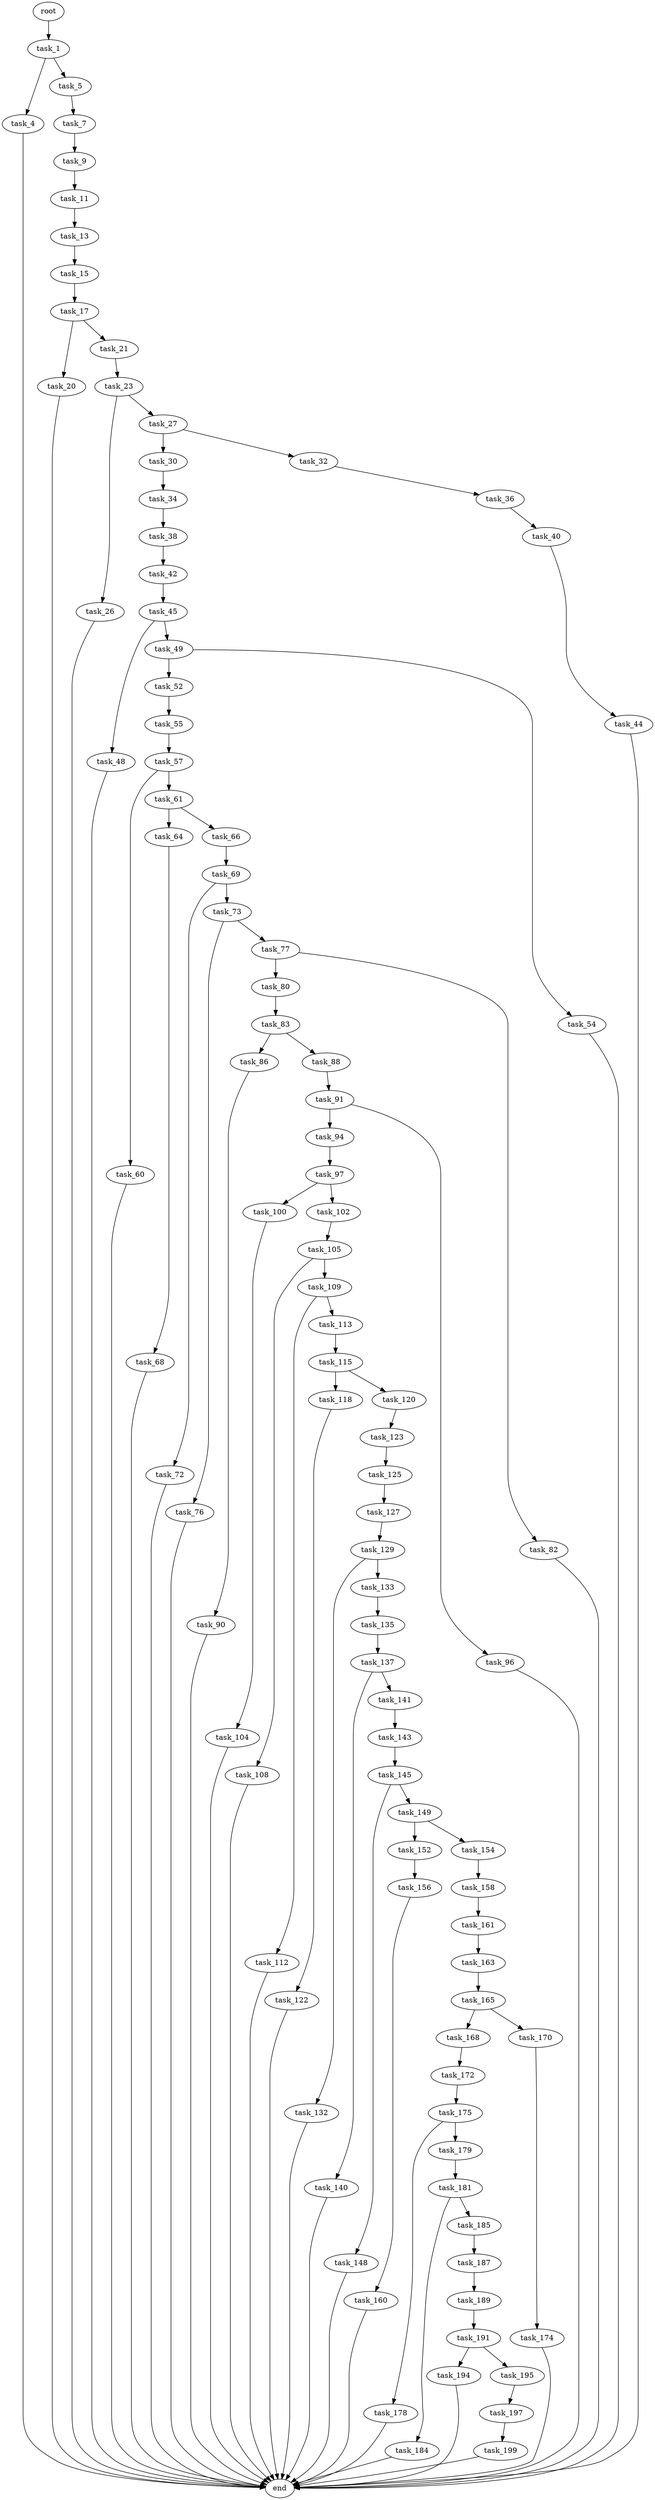 digraph G {
  root [size="0.000000"];
  task_1 [size="1647323103.000000"];
  task_4 [size="1003577243960.000000"];
  task_5 [size="231928233984.000000"];
  end [size="0.000000"];
  task_7 [size="6776079990.000000"];
  task_9 [size="28991029248.000000"];
  task_11 [size="729924414225.000000"];
  task_13 [size="549755813888.000000"];
  task_15 [size="68719476736.000000"];
  task_17 [size="215611949508.000000"];
  task_20 [size="331044178817.000000"];
  task_21 [size="134217728000.000000"];
  task_23 [size="930325485422.000000"];
  task_26 [size="1073741824000.000000"];
  task_27 [size="467769893968.000000"];
  task_30 [size="29271133630.000000"];
  task_32 [size="70188529038.000000"];
  task_34 [size="68719476736.000000"];
  task_36 [size="368293445632.000000"];
  task_38 [size="790673743.000000"];
  task_40 [size="185546704164.000000"];
  task_42 [size="4283427710.000000"];
  task_44 [size="32927087722.000000"];
  task_45 [size="2607074777.000000"];
  task_48 [size="131835928693.000000"];
  task_49 [size="68719476736.000000"];
  task_52 [size="17608886625.000000"];
  task_54 [size="231928233984.000000"];
  task_55 [size="14244646526.000000"];
  task_57 [size="231928233984.000000"];
  task_60 [size="368293445632.000000"];
  task_61 [size="2564118001.000000"];
  task_64 [size="759102237273.000000"];
  task_66 [size="387808494.000000"];
  task_68 [size="7039207942.000000"];
  task_69 [size="68719476736.000000"];
  task_72 [size="368293445632.000000"];
  task_73 [size="583808510364.000000"];
  task_76 [size="179521960540.000000"];
  task_77 [size="68719476736.000000"];
  task_80 [size="7431392387.000000"];
  task_82 [size="28991029248.000000"];
  task_83 [size="192734584563.000000"];
  task_86 [size="9767458073.000000"];
  task_88 [size="672414561233.000000"];
  task_90 [size="35559548562.000000"];
  task_91 [size="851360613844.000000"];
  task_94 [size="1861074552.000000"];
  task_96 [size="368293445632.000000"];
  task_97 [size="8535992326.000000"];
  task_100 [size="37655462562.000000"];
  task_102 [size="212105098203.000000"];
  task_104 [size="103867855886.000000"];
  task_105 [size="186821486316.000000"];
  task_108 [size="101929182120.000000"];
  task_109 [size="782757789696.000000"];
  task_112 [size="28991029248.000000"];
  task_113 [size="8589934592.000000"];
  task_115 [size="24054669179.000000"];
  task_118 [size="63522654081.000000"];
  task_120 [size="549755813888.000000"];
  task_122 [size="151718618189.000000"];
  task_123 [size="1073741824000.000000"];
  task_125 [size="28991029248.000000"];
  task_127 [size="3117946287.000000"];
  task_129 [size="223980215663.000000"];
  task_132 [size="1073741824000.000000"];
  task_133 [size="16442002070.000000"];
  task_135 [size="2997942534.000000"];
  task_137 [size="1696664375.000000"];
  task_140 [size="407655789783.000000"];
  task_141 [size="368293445632.000000"];
  task_143 [size="45797566917.000000"];
  task_145 [size="28991029248.000000"];
  task_148 [size="8589934592.000000"];
  task_149 [size="56519635806.000000"];
  task_152 [size="549755813888.000000"];
  task_154 [size="123580613040.000000"];
  task_156 [size="482904957828.000000"];
  task_158 [size="4706919018.000000"];
  task_160 [size="13946094997.000000"];
  task_161 [size="13973980043.000000"];
  task_163 [size="222945338616.000000"];
  task_165 [size="6381543313.000000"];
  task_168 [size="516712551004.000000"];
  task_170 [size="292371699.000000"];
  task_172 [size="12757905166.000000"];
  task_174 [size="587263682564.000000"];
  task_175 [size="8589934592.000000"];
  task_178 [size="27054596272.000000"];
  task_179 [size="742464170760.000000"];
  task_181 [size="782757789696.000000"];
  task_184 [size="435590025692.000000"];
  task_185 [size="26054734076.000000"];
  task_187 [size="368293445632.000000"];
  task_189 [size="134217728000.000000"];
  task_191 [size="14849283758.000000"];
  task_194 [size="146382011587.000000"];
  task_195 [size="782757789696.000000"];
  task_197 [size="28991029248.000000"];
  task_199 [size="460281259574.000000"];

  root -> task_1 [size="1.000000"];
  task_1 -> task_4 [size="33554432.000000"];
  task_1 -> task_5 [size="33554432.000000"];
  task_4 -> end [size="1.000000"];
  task_5 -> task_7 [size="301989888.000000"];
  task_7 -> task_9 [size="134217728.000000"];
  task_9 -> task_11 [size="75497472.000000"];
  task_11 -> task_13 [size="679477248.000000"];
  task_13 -> task_15 [size="536870912.000000"];
  task_15 -> task_17 [size="134217728.000000"];
  task_17 -> task_20 [size="838860800.000000"];
  task_17 -> task_21 [size="838860800.000000"];
  task_20 -> end [size="1.000000"];
  task_21 -> task_23 [size="209715200.000000"];
  task_23 -> task_26 [size="679477248.000000"];
  task_23 -> task_27 [size="679477248.000000"];
  task_26 -> end [size="1.000000"];
  task_27 -> task_30 [size="536870912.000000"];
  task_27 -> task_32 [size="536870912.000000"];
  task_30 -> task_34 [size="536870912.000000"];
  task_32 -> task_36 [size="75497472.000000"];
  task_34 -> task_38 [size="134217728.000000"];
  task_36 -> task_40 [size="411041792.000000"];
  task_38 -> task_42 [size="33554432.000000"];
  task_40 -> task_44 [size="134217728.000000"];
  task_42 -> task_45 [size="301989888.000000"];
  task_44 -> end [size="1.000000"];
  task_45 -> task_48 [size="75497472.000000"];
  task_45 -> task_49 [size="75497472.000000"];
  task_48 -> end [size="1.000000"];
  task_49 -> task_52 [size="134217728.000000"];
  task_49 -> task_54 [size="134217728.000000"];
  task_52 -> task_55 [size="838860800.000000"];
  task_54 -> end [size="1.000000"];
  task_55 -> task_57 [size="301989888.000000"];
  task_57 -> task_60 [size="301989888.000000"];
  task_57 -> task_61 [size="301989888.000000"];
  task_60 -> end [size="1.000000"];
  task_61 -> task_64 [size="75497472.000000"];
  task_61 -> task_66 [size="75497472.000000"];
  task_64 -> task_68 [size="838860800.000000"];
  task_66 -> task_69 [size="33554432.000000"];
  task_68 -> end [size="1.000000"];
  task_69 -> task_72 [size="134217728.000000"];
  task_69 -> task_73 [size="134217728.000000"];
  task_72 -> end [size="1.000000"];
  task_73 -> task_76 [size="411041792.000000"];
  task_73 -> task_77 [size="411041792.000000"];
  task_76 -> end [size="1.000000"];
  task_77 -> task_80 [size="134217728.000000"];
  task_77 -> task_82 [size="134217728.000000"];
  task_80 -> task_83 [size="209715200.000000"];
  task_82 -> end [size="1.000000"];
  task_83 -> task_86 [size="209715200.000000"];
  task_83 -> task_88 [size="209715200.000000"];
  task_86 -> task_90 [size="209715200.000000"];
  task_88 -> task_91 [size="411041792.000000"];
  task_90 -> end [size="1.000000"];
  task_91 -> task_94 [size="536870912.000000"];
  task_91 -> task_96 [size="536870912.000000"];
  task_94 -> task_97 [size="134217728.000000"];
  task_96 -> end [size="1.000000"];
  task_97 -> task_100 [size="134217728.000000"];
  task_97 -> task_102 [size="134217728.000000"];
  task_100 -> task_104 [size="33554432.000000"];
  task_102 -> task_105 [size="679477248.000000"];
  task_104 -> end [size="1.000000"];
  task_105 -> task_108 [size="134217728.000000"];
  task_105 -> task_109 [size="134217728.000000"];
  task_108 -> end [size="1.000000"];
  task_109 -> task_112 [size="679477248.000000"];
  task_109 -> task_113 [size="679477248.000000"];
  task_112 -> end [size="1.000000"];
  task_113 -> task_115 [size="33554432.000000"];
  task_115 -> task_118 [size="679477248.000000"];
  task_115 -> task_120 [size="679477248.000000"];
  task_118 -> task_122 [size="301989888.000000"];
  task_120 -> task_123 [size="536870912.000000"];
  task_122 -> end [size="1.000000"];
  task_123 -> task_125 [size="838860800.000000"];
  task_125 -> task_127 [size="75497472.000000"];
  task_127 -> task_129 [size="301989888.000000"];
  task_129 -> task_132 [size="301989888.000000"];
  task_129 -> task_133 [size="301989888.000000"];
  task_132 -> end [size="1.000000"];
  task_133 -> task_135 [size="536870912.000000"];
  task_135 -> task_137 [size="209715200.000000"];
  task_137 -> task_140 [size="33554432.000000"];
  task_137 -> task_141 [size="33554432.000000"];
  task_140 -> end [size="1.000000"];
  task_141 -> task_143 [size="411041792.000000"];
  task_143 -> task_145 [size="33554432.000000"];
  task_145 -> task_148 [size="75497472.000000"];
  task_145 -> task_149 [size="75497472.000000"];
  task_148 -> end [size="1.000000"];
  task_149 -> task_152 [size="209715200.000000"];
  task_149 -> task_154 [size="209715200.000000"];
  task_152 -> task_156 [size="536870912.000000"];
  task_154 -> task_158 [size="134217728.000000"];
  task_156 -> task_160 [size="679477248.000000"];
  task_158 -> task_161 [size="209715200.000000"];
  task_160 -> end [size="1.000000"];
  task_161 -> task_163 [size="301989888.000000"];
  task_163 -> task_165 [size="209715200.000000"];
  task_165 -> task_168 [size="679477248.000000"];
  task_165 -> task_170 [size="679477248.000000"];
  task_168 -> task_172 [size="536870912.000000"];
  task_170 -> task_174 [size="33554432.000000"];
  task_172 -> task_175 [size="33554432.000000"];
  task_174 -> end [size="1.000000"];
  task_175 -> task_178 [size="33554432.000000"];
  task_175 -> task_179 [size="33554432.000000"];
  task_178 -> end [size="1.000000"];
  task_179 -> task_181 [size="679477248.000000"];
  task_181 -> task_184 [size="679477248.000000"];
  task_181 -> task_185 [size="679477248.000000"];
  task_184 -> end [size="1.000000"];
  task_185 -> task_187 [size="33554432.000000"];
  task_187 -> task_189 [size="411041792.000000"];
  task_189 -> task_191 [size="209715200.000000"];
  task_191 -> task_194 [size="301989888.000000"];
  task_191 -> task_195 [size="301989888.000000"];
  task_194 -> end [size="1.000000"];
  task_195 -> task_197 [size="679477248.000000"];
  task_197 -> task_199 [size="75497472.000000"];
  task_199 -> end [size="1.000000"];
}
